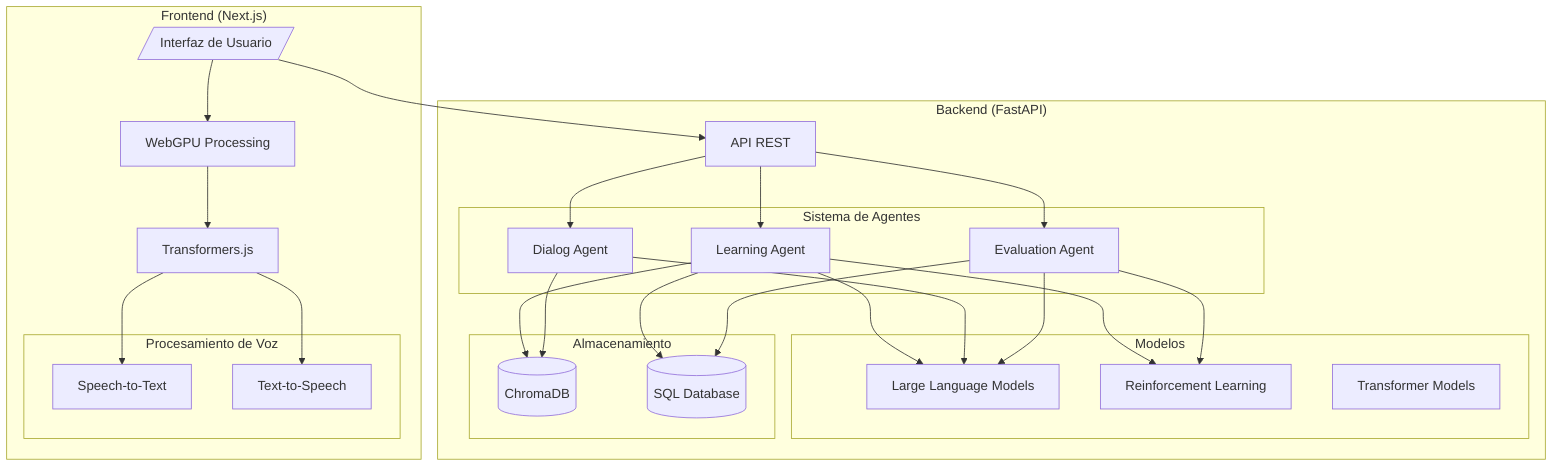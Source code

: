flowchart TB
 subgraph Voice["Procesamiento de Voz"]
        STT["Speech-to-Text"]
        TTS["Text-to-Speech"]
  end
 subgraph Frontend["Frontend (Next.js)"]
        UI[/"Interfaz de Usuario"/]
        WebGPU["WebGPU Processing"]
        TJS["Transformers.js"]
        Voice
  end
 subgraph Agents["Sistema de Agentes"]
        LA["Learning Agent"]
        DA["Dialog Agent"]
        EA["Evaluation Agent"]
  end
 subgraph Models["Modelos"]
        LLM["Large Language Models"]
        RL["Reinforcement Learning"]
        T["Transformer Models"]
  end
 subgraph Storage["Almacenamiento"]
        VDB[("ChromaDB")]
        SQL[("SQL Database")]
  end
 subgraph Backend["Backend (FastAPI)"]
        API["API REST"]
        Agents
        Models
        Storage
  end
    UI --> API & WebGPU
    API --> LA & DA & EA
    LA --> LLM & RL & VDB & SQL
    DA --> LLM & VDB
    EA --> LLM & RL & SQL
    WebGPU --> TJS
    TJS --> STT & TTS
     LA:::agents
     DA:::agents
     EA:::agents
     LLM:::models
     RL:::models
     T:::models
     VDB:::storage
     SQL:::storage